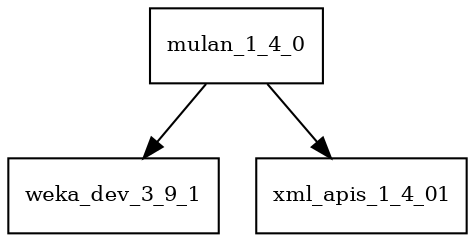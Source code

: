 digraph mulan_1_4_0_dependencies {
  node [shape = box, fontsize=10.0];
  mulan_1_4_0 -> weka_dev_3_9_1;
  mulan_1_4_0 -> xml_apis_1_4_01;
}
